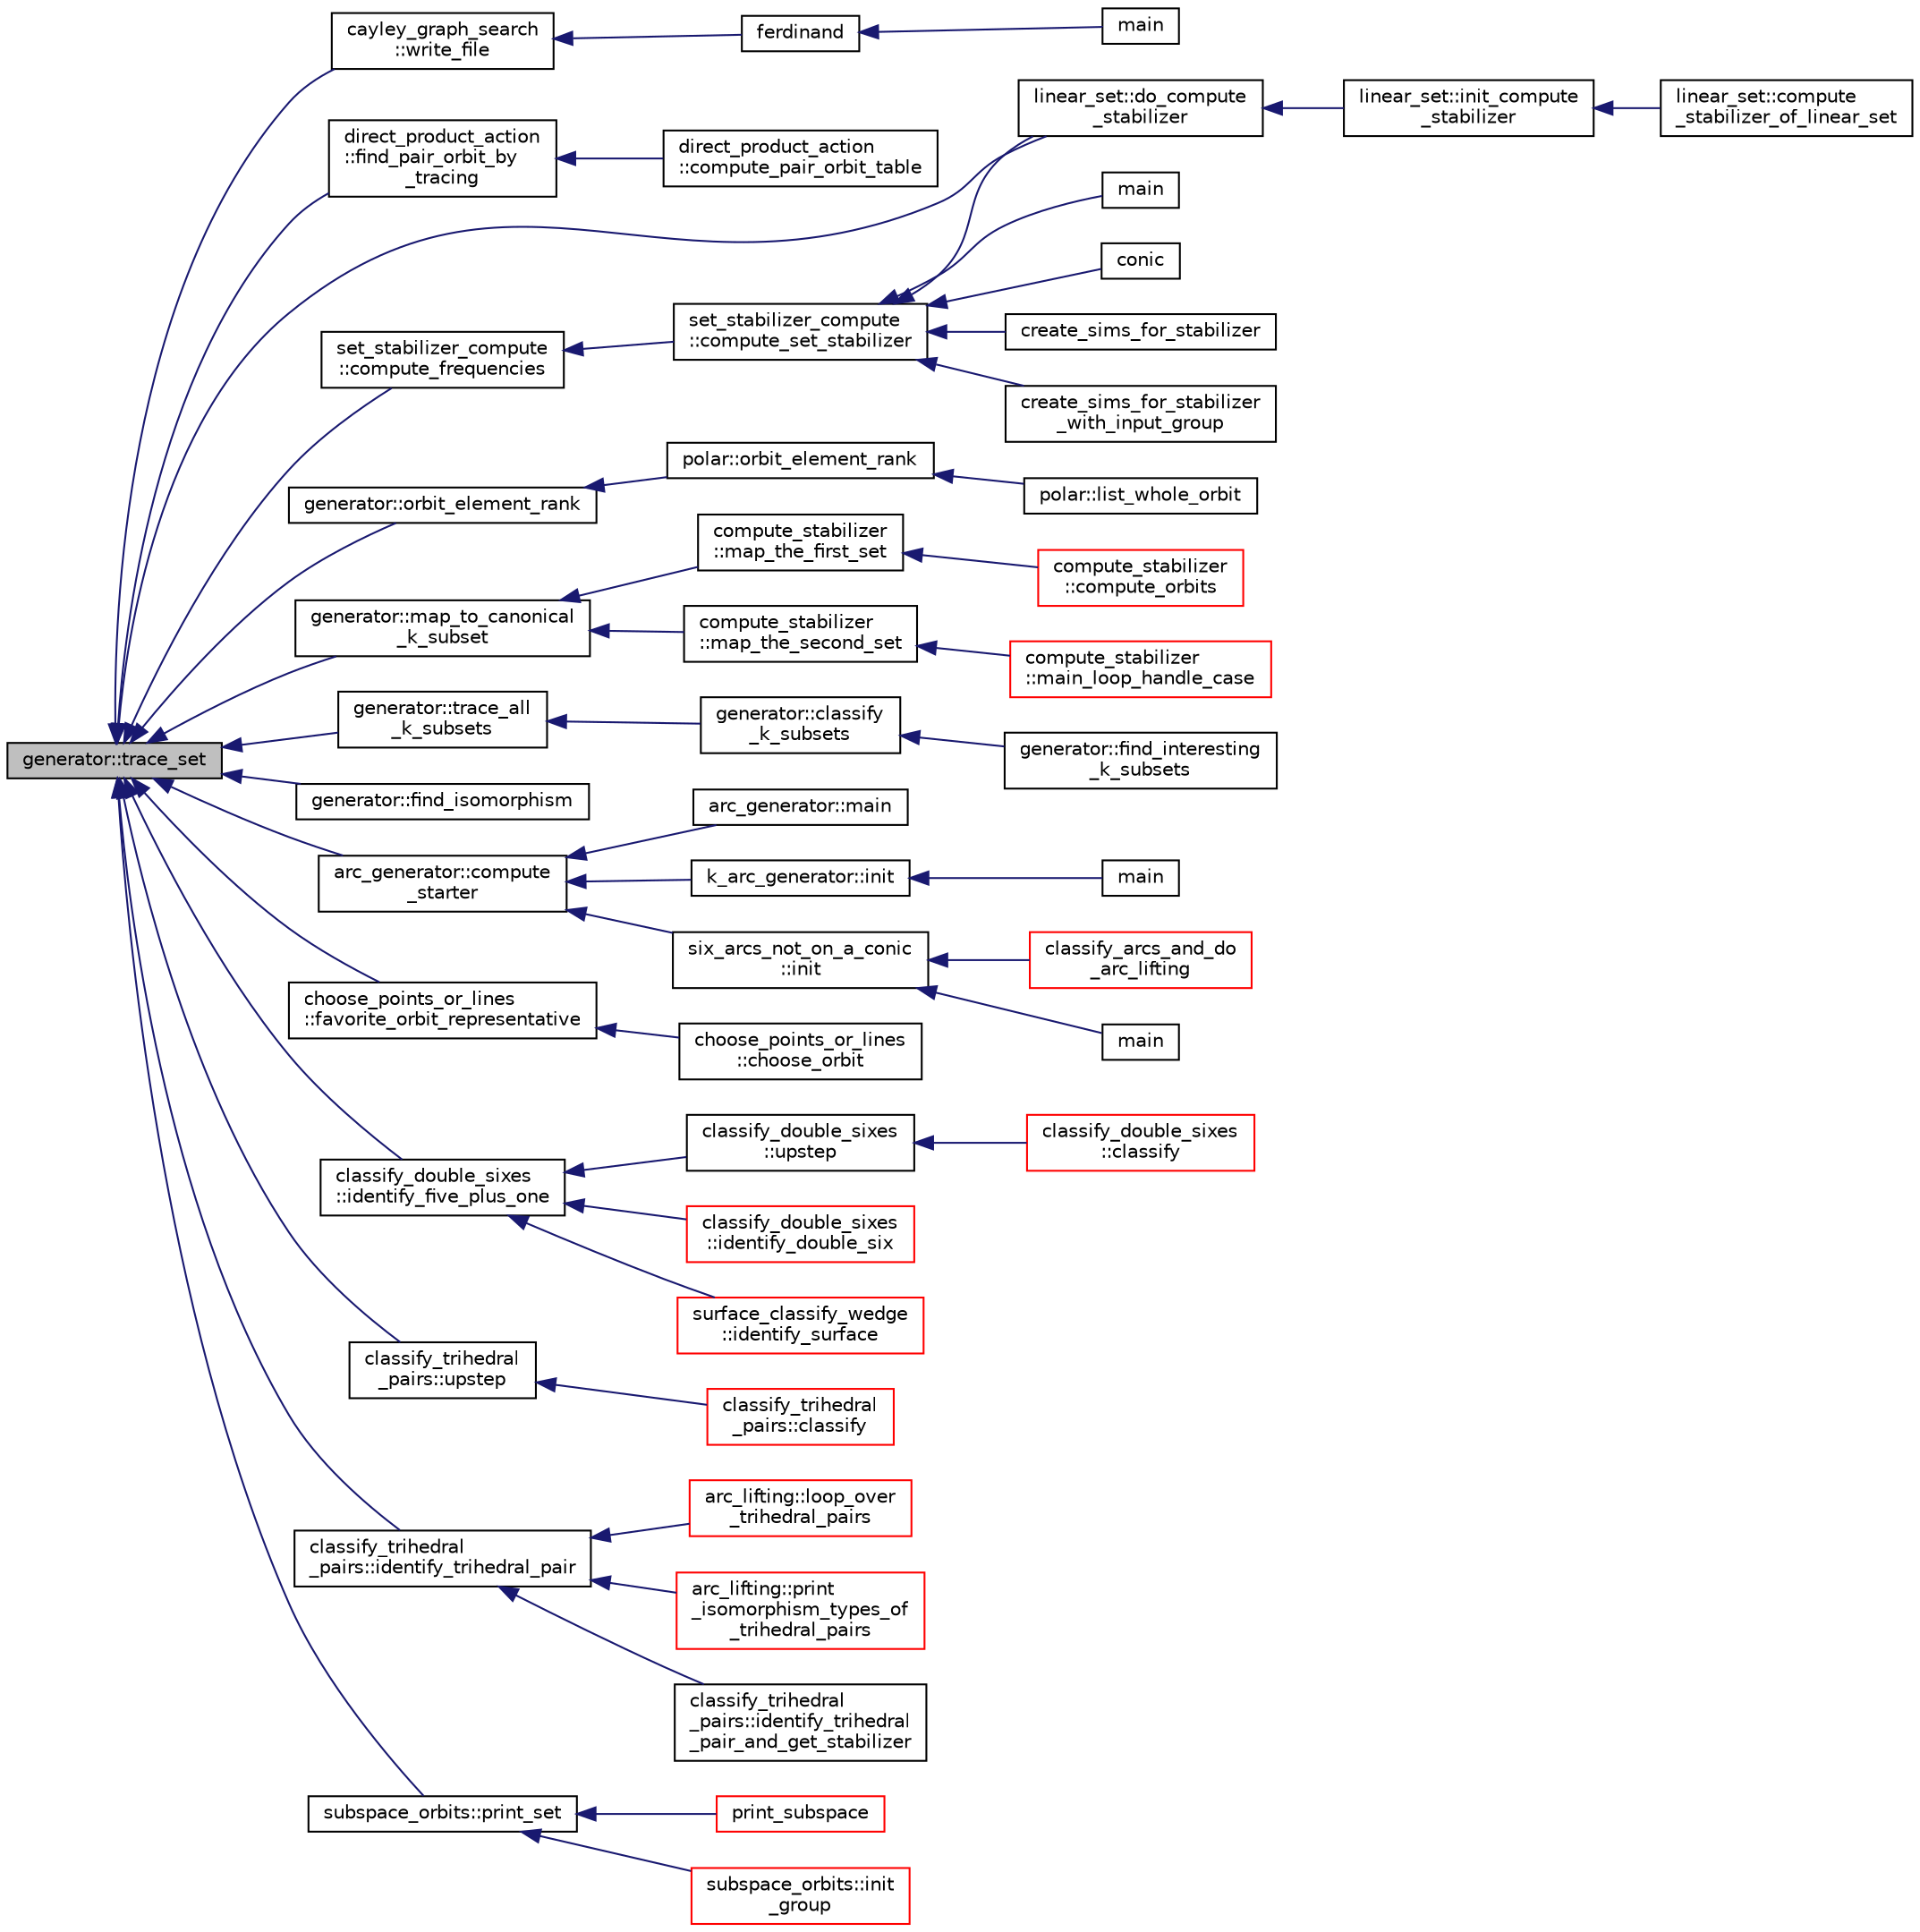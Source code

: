 digraph "generator::trace_set"
{
  edge [fontname="Helvetica",fontsize="10",labelfontname="Helvetica",labelfontsize="10"];
  node [fontname="Helvetica",fontsize="10",shape=record];
  rankdir="LR";
  Node21523 [label="generator::trace_set",height=0.2,width=0.4,color="black", fillcolor="grey75", style="filled", fontcolor="black"];
  Node21523 -> Node21524 [dir="back",color="midnightblue",fontsize="10",style="solid",fontname="Helvetica"];
  Node21524 [label="cayley_graph_search\l::write_file",height=0.2,width=0.4,color="black", fillcolor="white", style="filled",URL="$de/dae/classcayley__graph__search.html#a428879782c317f9a4f9524ea5d16072b"];
  Node21524 -> Node21525 [dir="back",color="midnightblue",fontsize="10",style="solid",fontname="Helvetica"];
  Node21525 [label="ferdinand",height=0.2,width=0.4,color="black", fillcolor="white", style="filled",URL="$da/df3/ferdinand_8_c.html#a322b57727d23cf5a0932f11c30ea18d9"];
  Node21525 -> Node21526 [dir="back",color="midnightblue",fontsize="10",style="solid",fontname="Helvetica"];
  Node21526 [label="main",height=0.2,width=0.4,color="black", fillcolor="white", style="filled",URL="$da/df3/ferdinand_8_c.html#a3c04138a5bfe5d72780bb7e82a18e627"];
  Node21523 -> Node21527 [dir="back",color="midnightblue",fontsize="10",style="solid",fontname="Helvetica"];
  Node21527 [label="direct_product_action\l::find_pair_orbit_by\l_tracing",height=0.2,width=0.4,color="black", fillcolor="white", style="filled",URL="$d3/d78/classdirect__product__action.html#a3be00d7f58784ee6afd8c932fa5b7ecb"];
  Node21527 -> Node21528 [dir="back",color="midnightblue",fontsize="10",style="solid",fontname="Helvetica"];
  Node21528 [label="direct_product_action\l::compute_pair_orbit_table",height=0.2,width=0.4,color="black", fillcolor="white", style="filled",URL="$d3/d78/classdirect__product__action.html#a063c1776ec314fa1667db88a19cc7878"];
  Node21523 -> Node21529 [dir="back",color="midnightblue",fontsize="10",style="solid",fontname="Helvetica"];
  Node21529 [label="linear_set::do_compute\l_stabilizer",height=0.2,width=0.4,color="black", fillcolor="white", style="filled",URL="$dd/d86/classlinear__set.html#ae8f58ded28fb5370f4459cca42b7463b"];
  Node21529 -> Node21530 [dir="back",color="midnightblue",fontsize="10",style="solid",fontname="Helvetica"];
  Node21530 [label="linear_set::init_compute\l_stabilizer",height=0.2,width=0.4,color="black", fillcolor="white", style="filled",URL="$dd/d86/classlinear__set.html#a0cc3eaec1896fdc977b62e94623b055b"];
  Node21530 -> Node21531 [dir="back",color="midnightblue",fontsize="10",style="solid",fontname="Helvetica"];
  Node21531 [label="linear_set::compute\l_stabilizer_of_linear_set",height=0.2,width=0.4,color="black", fillcolor="white", style="filled",URL="$dd/d86/classlinear__set.html#a098a133edfbaae0fd347a69c50bdbee2"];
  Node21523 -> Node21532 [dir="back",color="midnightblue",fontsize="10",style="solid",fontname="Helvetica"];
  Node21532 [label="set_stabilizer_compute\l::compute_frequencies",height=0.2,width=0.4,color="black", fillcolor="white", style="filled",URL="$d8/dc6/classset__stabilizer__compute.html#a459b73693d4f42700e03475f378c7e55"];
  Node21532 -> Node21533 [dir="back",color="midnightblue",fontsize="10",style="solid",fontname="Helvetica"];
  Node21533 [label="set_stabilizer_compute\l::compute_set_stabilizer",height=0.2,width=0.4,color="black", fillcolor="white", style="filled",URL="$d8/dc6/classset__stabilizer__compute.html#ad4f92074322e98c7cd0ed5d4f8486b76"];
  Node21533 -> Node21534 [dir="back",color="midnightblue",fontsize="10",style="solid",fontname="Helvetica"];
  Node21534 [label="main",height=0.2,width=0.4,color="black", fillcolor="white", style="filled",URL="$db/d67/test__hyperoval_8_c.html#a3c04138a5bfe5d72780bb7e82a18e627"];
  Node21533 -> Node21535 [dir="back",color="midnightblue",fontsize="10",style="solid",fontname="Helvetica"];
  Node21535 [label="conic",height=0.2,width=0.4,color="black", fillcolor="white", style="filled",URL="$d4/de8/conic_8_c.html#a96def9474b981a9d5831a9b48d85d652"];
  Node21533 -> Node21529 [dir="back",color="midnightblue",fontsize="10",style="solid",fontname="Helvetica"];
  Node21533 -> Node21536 [dir="back",color="midnightblue",fontsize="10",style="solid",fontname="Helvetica"];
  Node21536 [label="create_sims_for_stabilizer",height=0.2,width=0.4,color="black", fillcolor="white", style="filled",URL="$d0/d76/tl__algebra__and__number__theory_8h.html#af2c67d225072549409be710ac3cd30f8"];
  Node21533 -> Node21537 [dir="back",color="midnightblue",fontsize="10",style="solid",fontname="Helvetica"];
  Node21537 [label="create_sims_for_stabilizer\l_with_input_group",height=0.2,width=0.4,color="black", fillcolor="white", style="filled",URL="$d0/d76/tl__algebra__and__number__theory_8h.html#af5482567a8d6ba5c2fe593bf6f7f9a0f"];
  Node21523 -> Node21538 [dir="back",color="midnightblue",fontsize="10",style="solid",fontname="Helvetica"];
  Node21538 [label="generator::orbit_element_rank",height=0.2,width=0.4,color="black", fillcolor="white", style="filled",URL="$d7/d73/classgenerator.html#a98e10a923dffa737fdb6ebc703d53fae"];
  Node21538 -> Node21539 [dir="back",color="midnightblue",fontsize="10",style="solid",fontname="Helvetica"];
  Node21539 [label="polar::orbit_element_rank",height=0.2,width=0.4,color="black", fillcolor="white", style="filled",URL="$da/d1c/classpolar.html#a70551ff23175b280b66bce27fe200275"];
  Node21539 -> Node21540 [dir="back",color="midnightblue",fontsize="10",style="solid",fontname="Helvetica"];
  Node21540 [label="polar::list_whole_orbit",height=0.2,width=0.4,color="black", fillcolor="white", style="filled",URL="$da/d1c/classpolar.html#a26f04b7c75e45604ab772931ed2916fd"];
  Node21523 -> Node21541 [dir="back",color="midnightblue",fontsize="10",style="solid",fontname="Helvetica"];
  Node21541 [label="generator::map_to_canonical\l_k_subset",height=0.2,width=0.4,color="black", fillcolor="white", style="filled",URL="$d7/d73/classgenerator.html#acb86c3093119ba960ff942427d86f4e6"];
  Node21541 -> Node21542 [dir="back",color="midnightblue",fontsize="10",style="solid",fontname="Helvetica"];
  Node21542 [label="compute_stabilizer\l::map_the_first_set",height=0.2,width=0.4,color="black", fillcolor="white", style="filled",URL="$d8/d30/classcompute__stabilizer.html#aa6e4fadcc19cb8277fadb010f945f169"];
  Node21542 -> Node21543 [dir="back",color="midnightblue",fontsize="10",style="solid",fontname="Helvetica"];
  Node21543 [label="compute_stabilizer\l::compute_orbits",height=0.2,width=0.4,color="red", fillcolor="white", style="filled",URL="$d8/d30/classcompute__stabilizer.html#ad79e5030c333022ae2a12562459a8948"];
  Node21541 -> Node21546 [dir="back",color="midnightblue",fontsize="10",style="solid",fontname="Helvetica"];
  Node21546 [label="compute_stabilizer\l::map_the_second_set",height=0.2,width=0.4,color="black", fillcolor="white", style="filled",URL="$d8/d30/classcompute__stabilizer.html#adb48cb6be62614928c8a54f06ccb243d"];
  Node21546 -> Node21547 [dir="back",color="midnightblue",fontsize="10",style="solid",fontname="Helvetica"];
  Node21547 [label="compute_stabilizer\l::main_loop_handle_case",height=0.2,width=0.4,color="red", fillcolor="white", style="filled",URL="$d8/d30/classcompute__stabilizer.html#a040fb5c6ad50133c5a16a35ed5b2ecc4"];
  Node21523 -> Node21549 [dir="back",color="midnightblue",fontsize="10",style="solid",fontname="Helvetica"];
  Node21549 [label="generator::trace_all\l_k_subsets",height=0.2,width=0.4,color="black", fillcolor="white", style="filled",URL="$d7/d73/classgenerator.html#a1fd0b36d851eb2d4e9042b8a25b951c0"];
  Node21549 -> Node21550 [dir="back",color="midnightblue",fontsize="10",style="solid",fontname="Helvetica"];
  Node21550 [label="generator::classify\l_k_subsets",height=0.2,width=0.4,color="black", fillcolor="white", style="filled",URL="$d7/d73/classgenerator.html#ace87c54ea0877c8b4381c124fa0daf80"];
  Node21550 -> Node21551 [dir="back",color="midnightblue",fontsize="10",style="solid",fontname="Helvetica"];
  Node21551 [label="generator::find_interesting\l_k_subsets",height=0.2,width=0.4,color="black", fillcolor="white", style="filled",URL="$d7/d73/classgenerator.html#ad63e1393b6649d0832523c5398a92652"];
  Node21523 -> Node21552 [dir="back",color="midnightblue",fontsize="10",style="solid",fontname="Helvetica"];
  Node21552 [label="generator::find_isomorphism",height=0.2,width=0.4,color="black", fillcolor="white", style="filled",URL="$d7/d73/classgenerator.html#a12bc0e823d0faf0e38e7b28d279339ac"];
  Node21523 -> Node21553 [dir="back",color="midnightblue",fontsize="10",style="solid",fontname="Helvetica"];
  Node21553 [label="arc_generator::compute\l_starter",height=0.2,width=0.4,color="black", fillcolor="white", style="filled",URL="$d4/d21/classarc__generator.html#aad1dcec3a1c302e743d574bd1ac857d9"];
  Node21553 -> Node21554 [dir="back",color="midnightblue",fontsize="10",style="solid",fontname="Helvetica"];
  Node21554 [label="arc_generator::main",height=0.2,width=0.4,color="black", fillcolor="white", style="filled",URL="$d4/d21/classarc__generator.html#ad80140b51b165dad1fe6ab232be7829a"];
  Node21553 -> Node21555 [dir="back",color="midnightblue",fontsize="10",style="solid",fontname="Helvetica"];
  Node21555 [label="k_arc_generator::init",height=0.2,width=0.4,color="black", fillcolor="white", style="filled",URL="$d6/dd8/classk__arc__generator.html#a6036d9f52ede9f8ca681505626b5361d"];
  Node21555 -> Node21556 [dir="back",color="midnightblue",fontsize="10",style="solid",fontname="Helvetica"];
  Node21556 [label="main",height=0.2,width=0.4,color="black", fillcolor="white", style="filled",URL="$d6/d01/k__arc__generator__main_8_c.html#a217dbf8b442f20279ea00b898af96f52"];
  Node21553 -> Node21557 [dir="back",color="midnightblue",fontsize="10",style="solid",fontname="Helvetica"];
  Node21557 [label="six_arcs_not_on_a_conic\l::init",height=0.2,width=0.4,color="black", fillcolor="white", style="filled",URL="$d8/de6/classsix__arcs__not__on__a__conic.html#a7a4d5cf8a098488729934cfa8a70944a"];
  Node21557 -> Node21558 [dir="back",color="midnightblue",fontsize="10",style="solid",fontname="Helvetica"];
  Node21558 [label="classify_arcs_and_do\l_arc_lifting",height=0.2,width=0.4,color="red", fillcolor="white", style="filled",URL="$d6/dc3/arc__lifting__main_8_c.html#afdd7be16f16b8c71e9a72fe5f6a0b59c"];
  Node21557 -> Node21560 [dir="back",color="midnightblue",fontsize="10",style="solid",fontname="Helvetica"];
  Node21560 [label="main",height=0.2,width=0.4,color="black", fillcolor="white", style="filled",URL="$d2/dfa/create__surface__main_8_c.html#a217dbf8b442f20279ea00b898af96f52"];
  Node21523 -> Node21561 [dir="back",color="midnightblue",fontsize="10",style="solid",fontname="Helvetica"];
  Node21561 [label="choose_points_or_lines\l::favorite_orbit_representative",height=0.2,width=0.4,color="black", fillcolor="white", style="filled",URL="$d6/d75/classchoose__points__or__lines.html#ae2f603d9869c63a6ede08afc8e2da234"];
  Node21561 -> Node21562 [dir="back",color="midnightblue",fontsize="10",style="solid",fontname="Helvetica"];
  Node21562 [label="choose_points_or_lines\l::choose_orbit",height=0.2,width=0.4,color="black", fillcolor="white", style="filled",URL="$d6/d75/classchoose__points__or__lines.html#a17def7dc2b9407b483d887fb24fab74d"];
  Node21523 -> Node21563 [dir="back",color="midnightblue",fontsize="10",style="solid",fontname="Helvetica"];
  Node21563 [label="classify_double_sixes\l::identify_five_plus_one",height=0.2,width=0.4,color="black", fillcolor="white", style="filled",URL="$dd/d23/classclassify__double__sixes.html#aa78728c03ff9c37c26413c3d1ebac85a"];
  Node21563 -> Node21564 [dir="back",color="midnightblue",fontsize="10",style="solid",fontname="Helvetica"];
  Node21564 [label="classify_double_sixes\l::upstep",height=0.2,width=0.4,color="black", fillcolor="white", style="filled",URL="$dd/d23/classclassify__double__sixes.html#af69579aea0c34504ccfe37a4f9d992ef"];
  Node21564 -> Node21565 [dir="back",color="midnightblue",fontsize="10",style="solid",fontname="Helvetica"];
  Node21565 [label="classify_double_sixes\l::classify",height=0.2,width=0.4,color="red", fillcolor="white", style="filled",URL="$dd/d23/classclassify__double__sixes.html#aa22b7c156d68376a603743c8b43a58ef"];
  Node21563 -> Node21567 [dir="back",color="midnightblue",fontsize="10",style="solid",fontname="Helvetica"];
  Node21567 [label="classify_double_sixes\l::identify_double_six",height=0.2,width=0.4,color="red", fillcolor="white", style="filled",URL="$dd/d23/classclassify__double__sixes.html#a2f207ab7c9032711e982d16ff3ff753f"];
  Node21563 -> Node21570 [dir="back",color="midnightblue",fontsize="10",style="solid",fontname="Helvetica"];
  Node21570 [label="surface_classify_wedge\l::identify_surface",height=0.2,width=0.4,color="red", fillcolor="white", style="filled",URL="$d7/d5c/classsurface__classify__wedge.html#a0ee820a0324434792bd5362b4606de80"];
  Node21523 -> Node21572 [dir="back",color="midnightblue",fontsize="10",style="solid",fontname="Helvetica"];
  Node21572 [label="classify_trihedral\l_pairs::upstep",height=0.2,width=0.4,color="black", fillcolor="white", style="filled",URL="$d1/d21/classclassify__trihedral__pairs.html#a4134a82fca1d3962311921731ce001eb"];
  Node21572 -> Node21573 [dir="back",color="midnightblue",fontsize="10",style="solid",fontname="Helvetica"];
  Node21573 [label="classify_trihedral\l_pairs::classify",height=0.2,width=0.4,color="red", fillcolor="white", style="filled",URL="$d1/d21/classclassify__trihedral__pairs.html#a134e4c3042163c24bf57050f26e364e1"];
  Node21523 -> Node21577 [dir="back",color="midnightblue",fontsize="10",style="solid",fontname="Helvetica"];
  Node21577 [label="classify_trihedral\l_pairs::identify_trihedral_pair",height=0.2,width=0.4,color="black", fillcolor="white", style="filled",URL="$d1/d21/classclassify__trihedral__pairs.html#a1a85f616b5043da9f7e585868b0d191d"];
  Node21577 -> Node21578 [dir="back",color="midnightblue",fontsize="10",style="solid",fontname="Helvetica"];
  Node21578 [label="arc_lifting::loop_over\l_trihedral_pairs",height=0.2,width=0.4,color="red", fillcolor="white", style="filled",URL="$dc/db7/classarc__lifting.html#a30126f5ed4126d604c191aa4d1f7505a"];
  Node21577 -> Node21582 [dir="back",color="midnightblue",fontsize="10",style="solid",fontname="Helvetica"];
  Node21582 [label="arc_lifting::print\l_isomorphism_types_of\l_trihedral_pairs",height=0.2,width=0.4,color="red", fillcolor="white", style="filled",URL="$dc/db7/classarc__lifting.html#ac2ea90f2acf97c870a7f46f7b125b8b7"];
  Node21577 -> Node21584 [dir="back",color="midnightblue",fontsize="10",style="solid",fontname="Helvetica"];
  Node21584 [label="classify_trihedral\l_pairs::identify_trihedral\l_pair_and_get_stabilizer",height=0.2,width=0.4,color="black", fillcolor="white", style="filled",URL="$d1/d21/classclassify__trihedral__pairs.html#a433489bad83d619b71a688e6a03a3210"];
  Node21523 -> Node21585 [dir="back",color="midnightblue",fontsize="10",style="solid",fontname="Helvetica"];
  Node21585 [label="subspace_orbits::print_set",height=0.2,width=0.4,color="black", fillcolor="white", style="filled",URL="$d2/d9f/classsubspace__orbits.html#a25e7fad26b5e83ab2464bcfeb50572aa"];
  Node21585 -> Node21586 [dir="back",color="midnightblue",fontsize="10",style="solid",fontname="Helvetica"];
  Node21586 [label="print_subspace",height=0.2,width=0.4,color="red", fillcolor="white", style="filled",URL="$da/dd5/subspace__orbits__main_8_c.html#ae58f518aaf4590347ebdd0af5d3a3ffa"];
  Node21585 -> Node21588 [dir="back",color="midnightblue",fontsize="10",style="solid",fontname="Helvetica"];
  Node21588 [label="subspace_orbits::init\l_group",height=0.2,width=0.4,color="red", fillcolor="white", style="filled",URL="$d2/d9f/classsubspace__orbits.html#ad7dfe4f51cd3eea6ccfd5318e23d36c3"];
}
